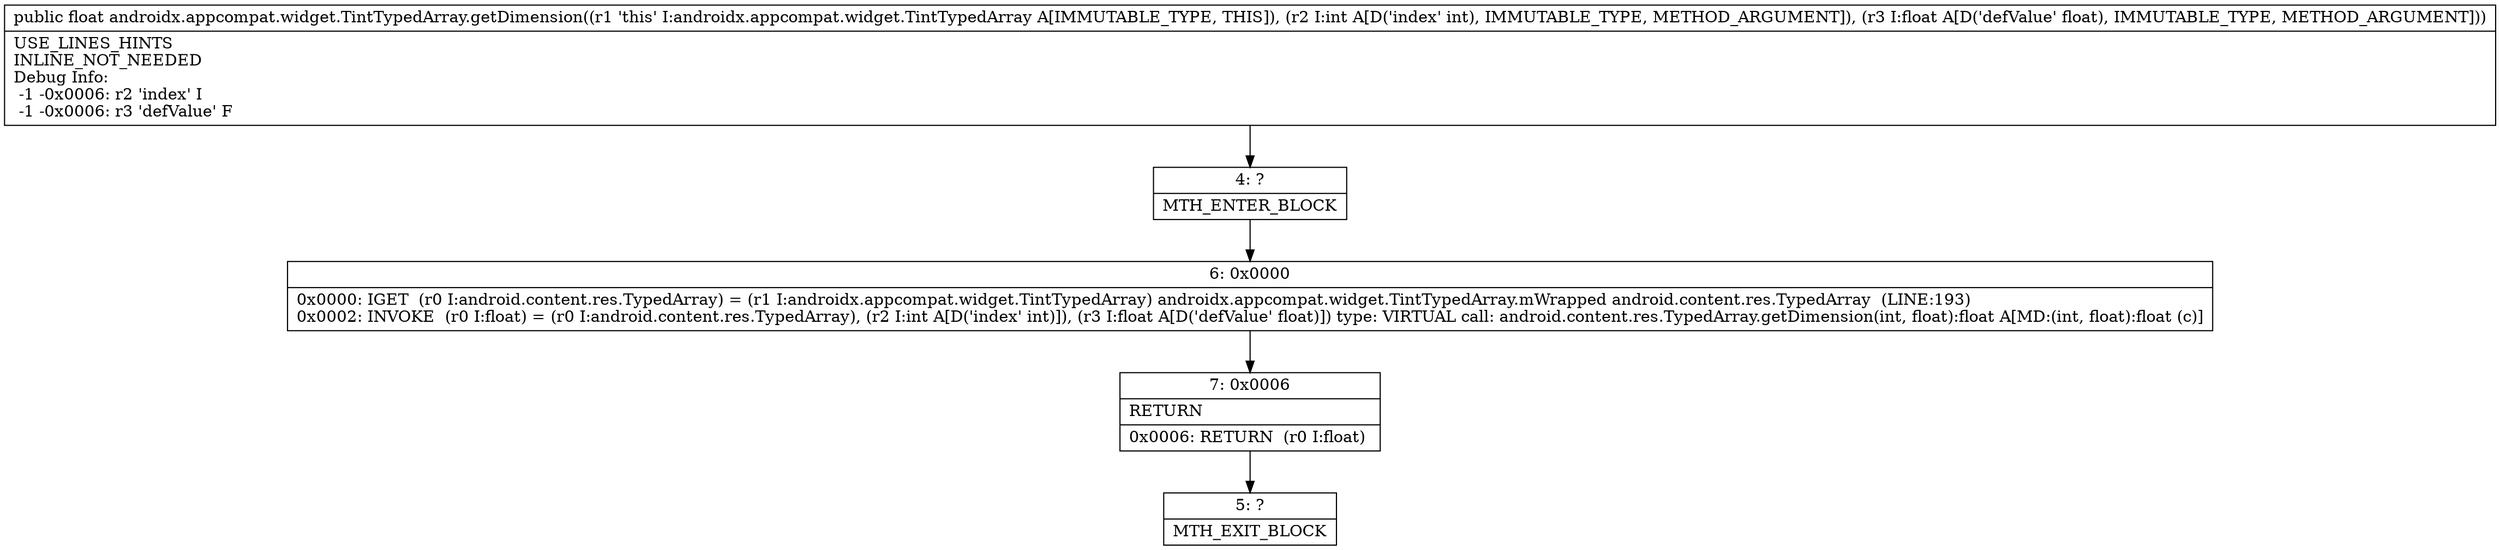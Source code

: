 digraph "CFG forandroidx.appcompat.widget.TintTypedArray.getDimension(IF)F" {
Node_4 [shape=record,label="{4\:\ ?|MTH_ENTER_BLOCK\l}"];
Node_6 [shape=record,label="{6\:\ 0x0000|0x0000: IGET  (r0 I:android.content.res.TypedArray) = (r1 I:androidx.appcompat.widget.TintTypedArray) androidx.appcompat.widget.TintTypedArray.mWrapped android.content.res.TypedArray  (LINE:193)\l0x0002: INVOKE  (r0 I:float) = (r0 I:android.content.res.TypedArray), (r2 I:int A[D('index' int)]), (r3 I:float A[D('defValue' float)]) type: VIRTUAL call: android.content.res.TypedArray.getDimension(int, float):float A[MD:(int, float):float (c)]\l}"];
Node_7 [shape=record,label="{7\:\ 0x0006|RETURN\l|0x0006: RETURN  (r0 I:float) \l}"];
Node_5 [shape=record,label="{5\:\ ?|MTH_EXIT_BLOCK\l}"];
MethodNode[shape=record,label="{public float androidx.appcompat.widget.TintTypedArray.getDimension((r1 'this' I:androidx.appcompat.widget.TintTypedArray A[IMMUTABLE_TYPE, THIS]), (r2 I:int A[D('index' int), IMMUTABLE_TYPE, METHOD_ARGUMENT]), (r3 I:float A[D('defValue' float), IMMUTABLE_TYPE, METHOD_ARGUMENT]))  | USE_LINES_HINTS\lINLINE_NOT_NEEDED\lDebug Info:\l  \-1 \-0x0006: r2 'index' I\l  \-1 \-0x0006: r3 'defValue' F\l}"];
MethodNode -> Node_4;Node_4 -> Node_6;
Node_6 -> Node_7;
Node_7 -> Node_5;
}

